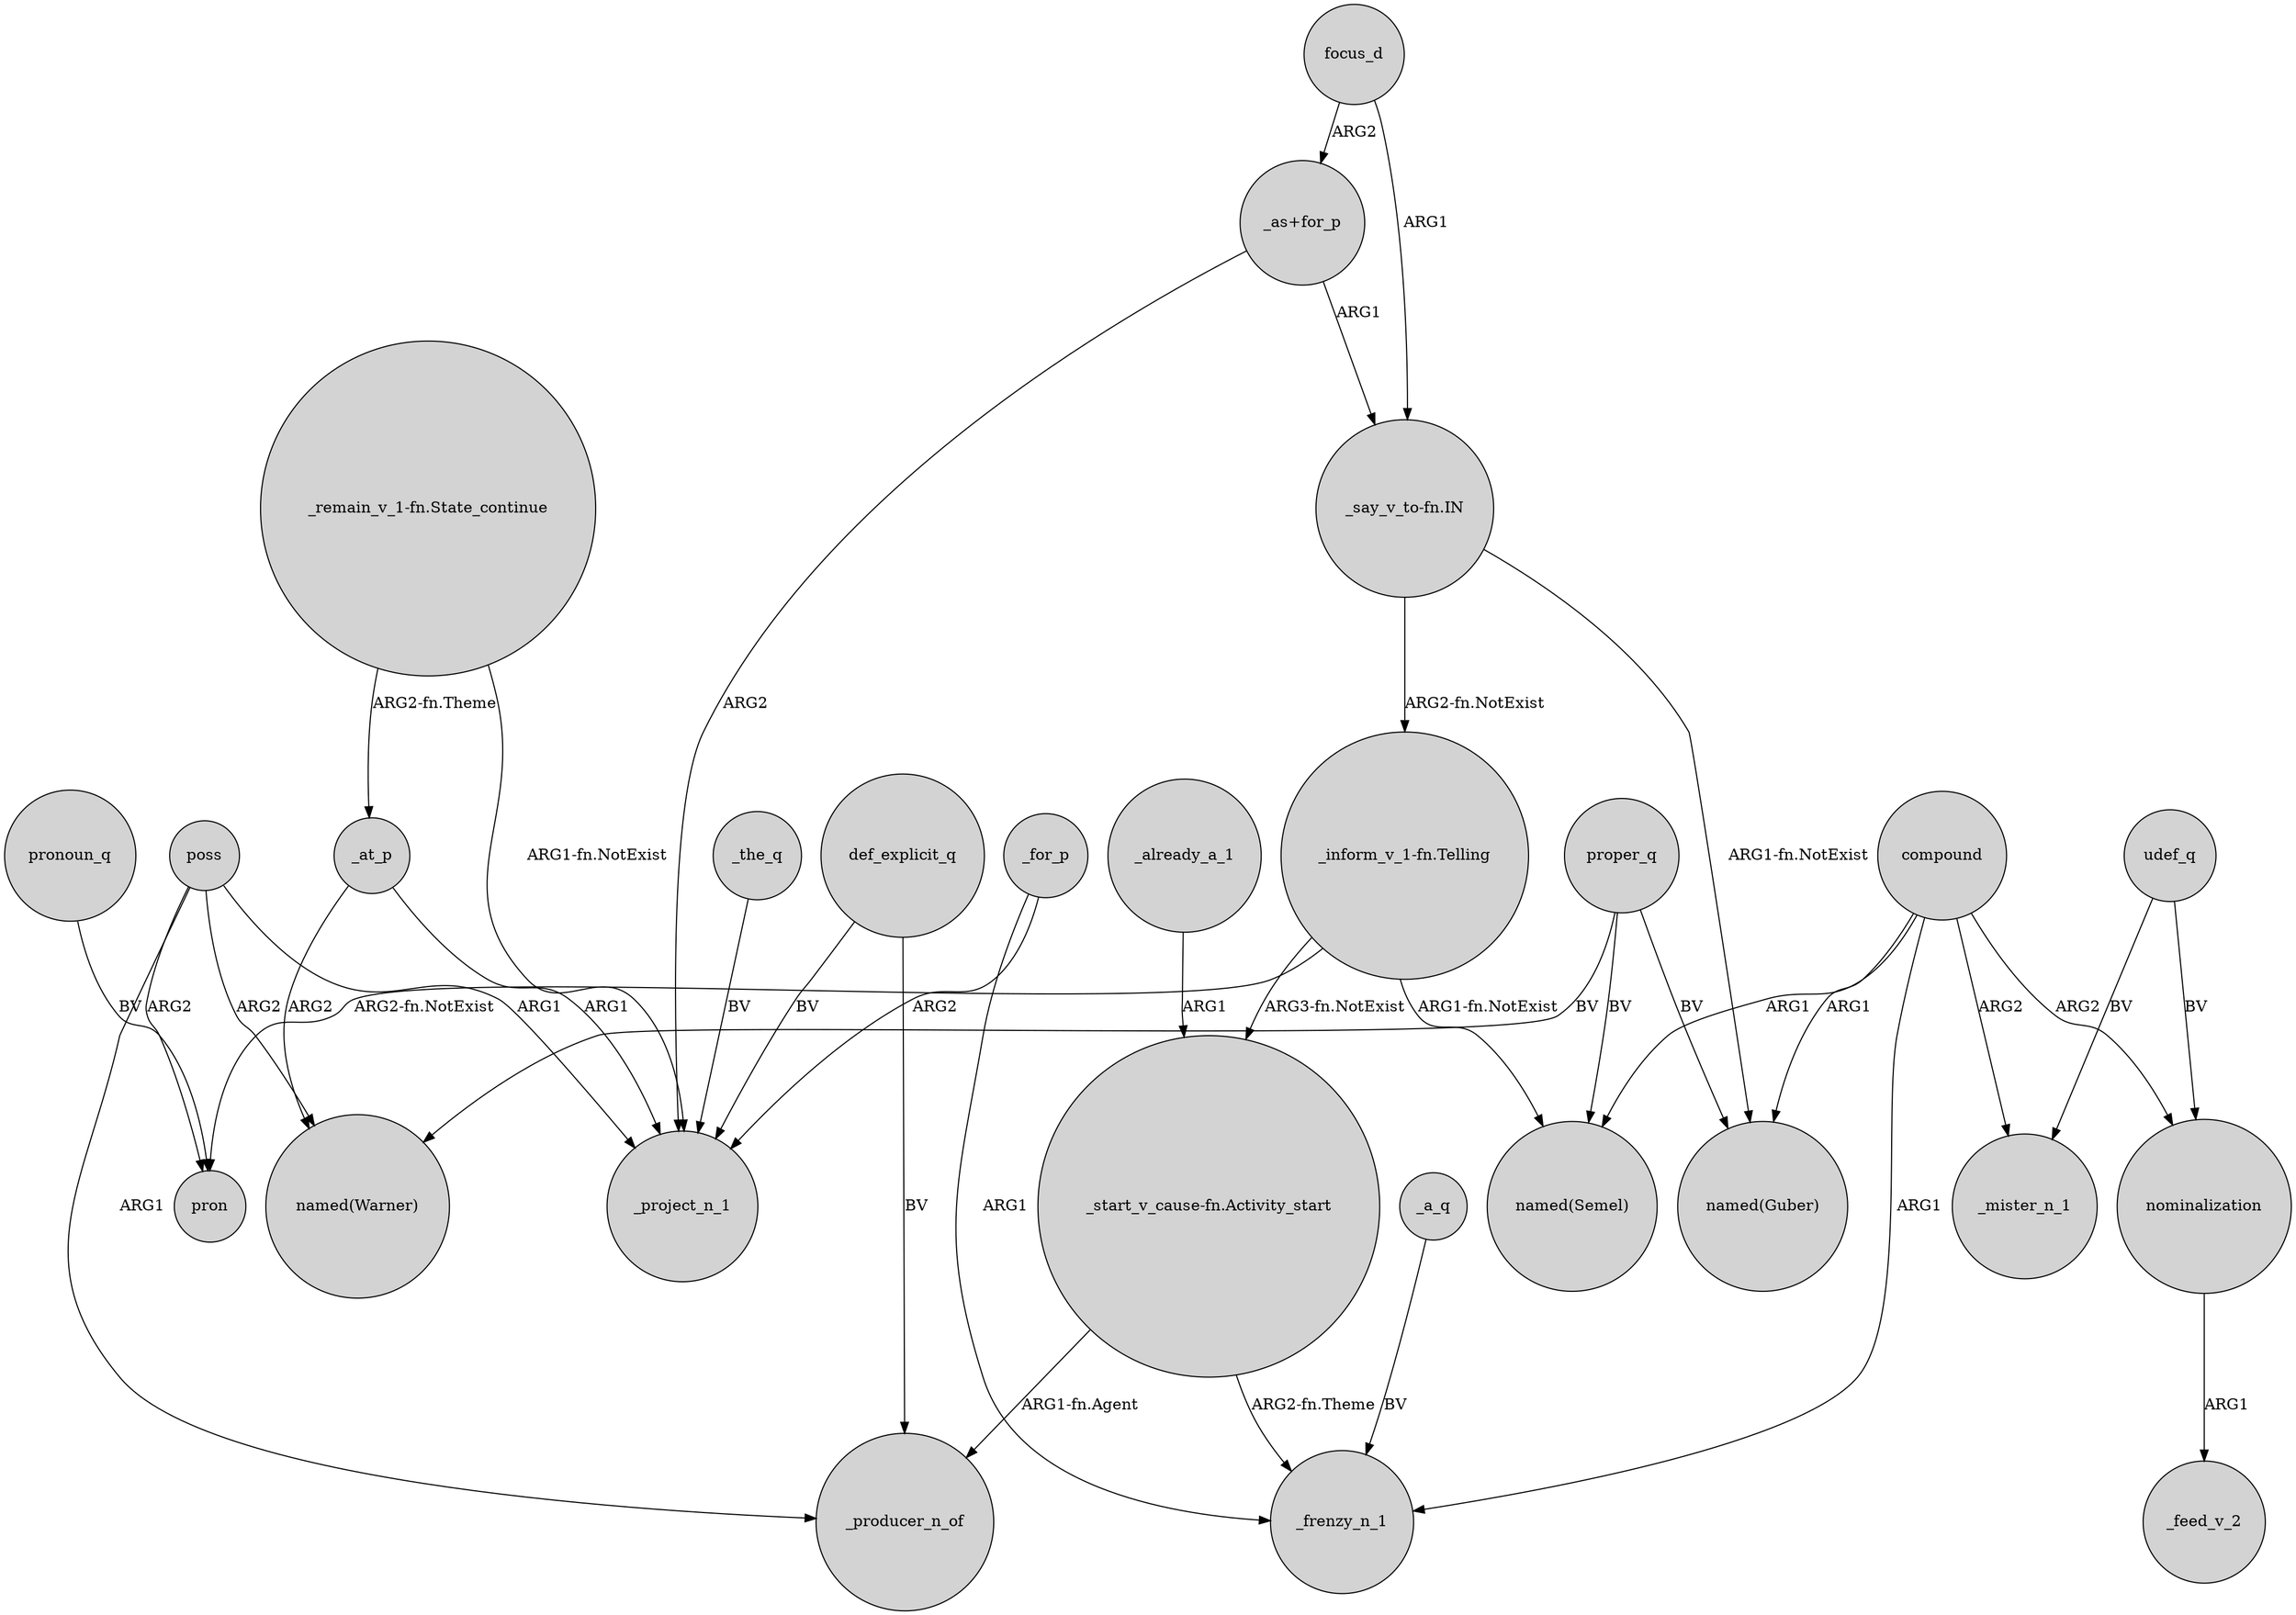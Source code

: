 digraph {
	node [shape=circle style=filled]
	_at_p -> "named(Warner)" [label=ARG2]
	poss -> pron [label=ARG2]
	poss -> _project_n_1 [label=ARG1]
	proper_q -> "named(Semel)" [label=BV]
	"_start_v_cause-fn.Activity_start" -> _frenzy_n_1 [label="ARG2-fn.Theme"]
	def_explicit_q -> _producer_n_of [label=BV]
	compound -> _mister_n_1 [label=ARG2]
	"_inform_v_1-fn.Telling" -> pron [label="ARG2-fn.NotExist"]
	compound -> _frenzy_n_1 [label=ARG1]
	nominalization -> _feed_v_2 [label=ARG1]
	_the_q -> _project_n_1 [label=BV]
	udef_q -> _mister_n_1 [label=BV]
	"_start_v_cause-fn.Activity_start" -> _producer_n_of [label="ARG1-fn.Agent"]
	compound -> nominalization [label=ARG2]
	_for_p -> _project_n_1 [label=ARG2]
	_at_p -> _project_n_1 [label=ARG1]
	"_inform_v_1-fn.Telling" -> "_start_v_cause-fn.Activity_start" [label="ARG3-fn.NotExist"]
	_for_p -> _frenzy_n_1 [label=ARG1]
	"_as+for_p" -> _project_n_1 [label=ARG2]
	pronoun_q -> pron [label=BV]
	def_explicit_q -> _project_n_1 [label=BV]
	compound -> "named(Guber)" [label=ARG1]
	focus_d -> "_as+for_p" [label=ARG2]
	"_say_v_to-fn.IN" -> "named(Guber)" [label="ARG1-fn.NotExist"]
	proper_q -> "named(Guber)" [label=BV]
	"_say_v_to-fn.IN" -> "_inform_v_1-fn.Telling" [label="ARG2-fn.NotExist"]
	"_inform_v_1-fn.Telling" -> "named(Semel)" [label="ARG1-fn.NotExist"]
	_already_a_1 -> "_start_v_cause-fn.Activity_start" [label=ARG1]
	udef_q -> nominalization [label=BV]
	proper_q -> "named(Warner)" [label=BV]
	"_as+for_p" -> "_say_v_to-fn.IN" [label=ARG1]
	"_remain_v_1-fn.State_continue" -> _at_p [label="ARG2-fn.Theme"]
	compound -> "named(Semel)" [label=ARG1]
	_a_q -> _frenzy_n_1 [label=BV]
	poss -> _producer_n_of [label=ARG1]
	poss -> "named(Warner)" [label=ARG2]
	"_remain_v_1-fn.State_continue" -> _project_n_1 [label="ARG1-fn.NotExist"]
	focus_d -> "_say_v_to-fn.IN" [label=ARG1]
}
